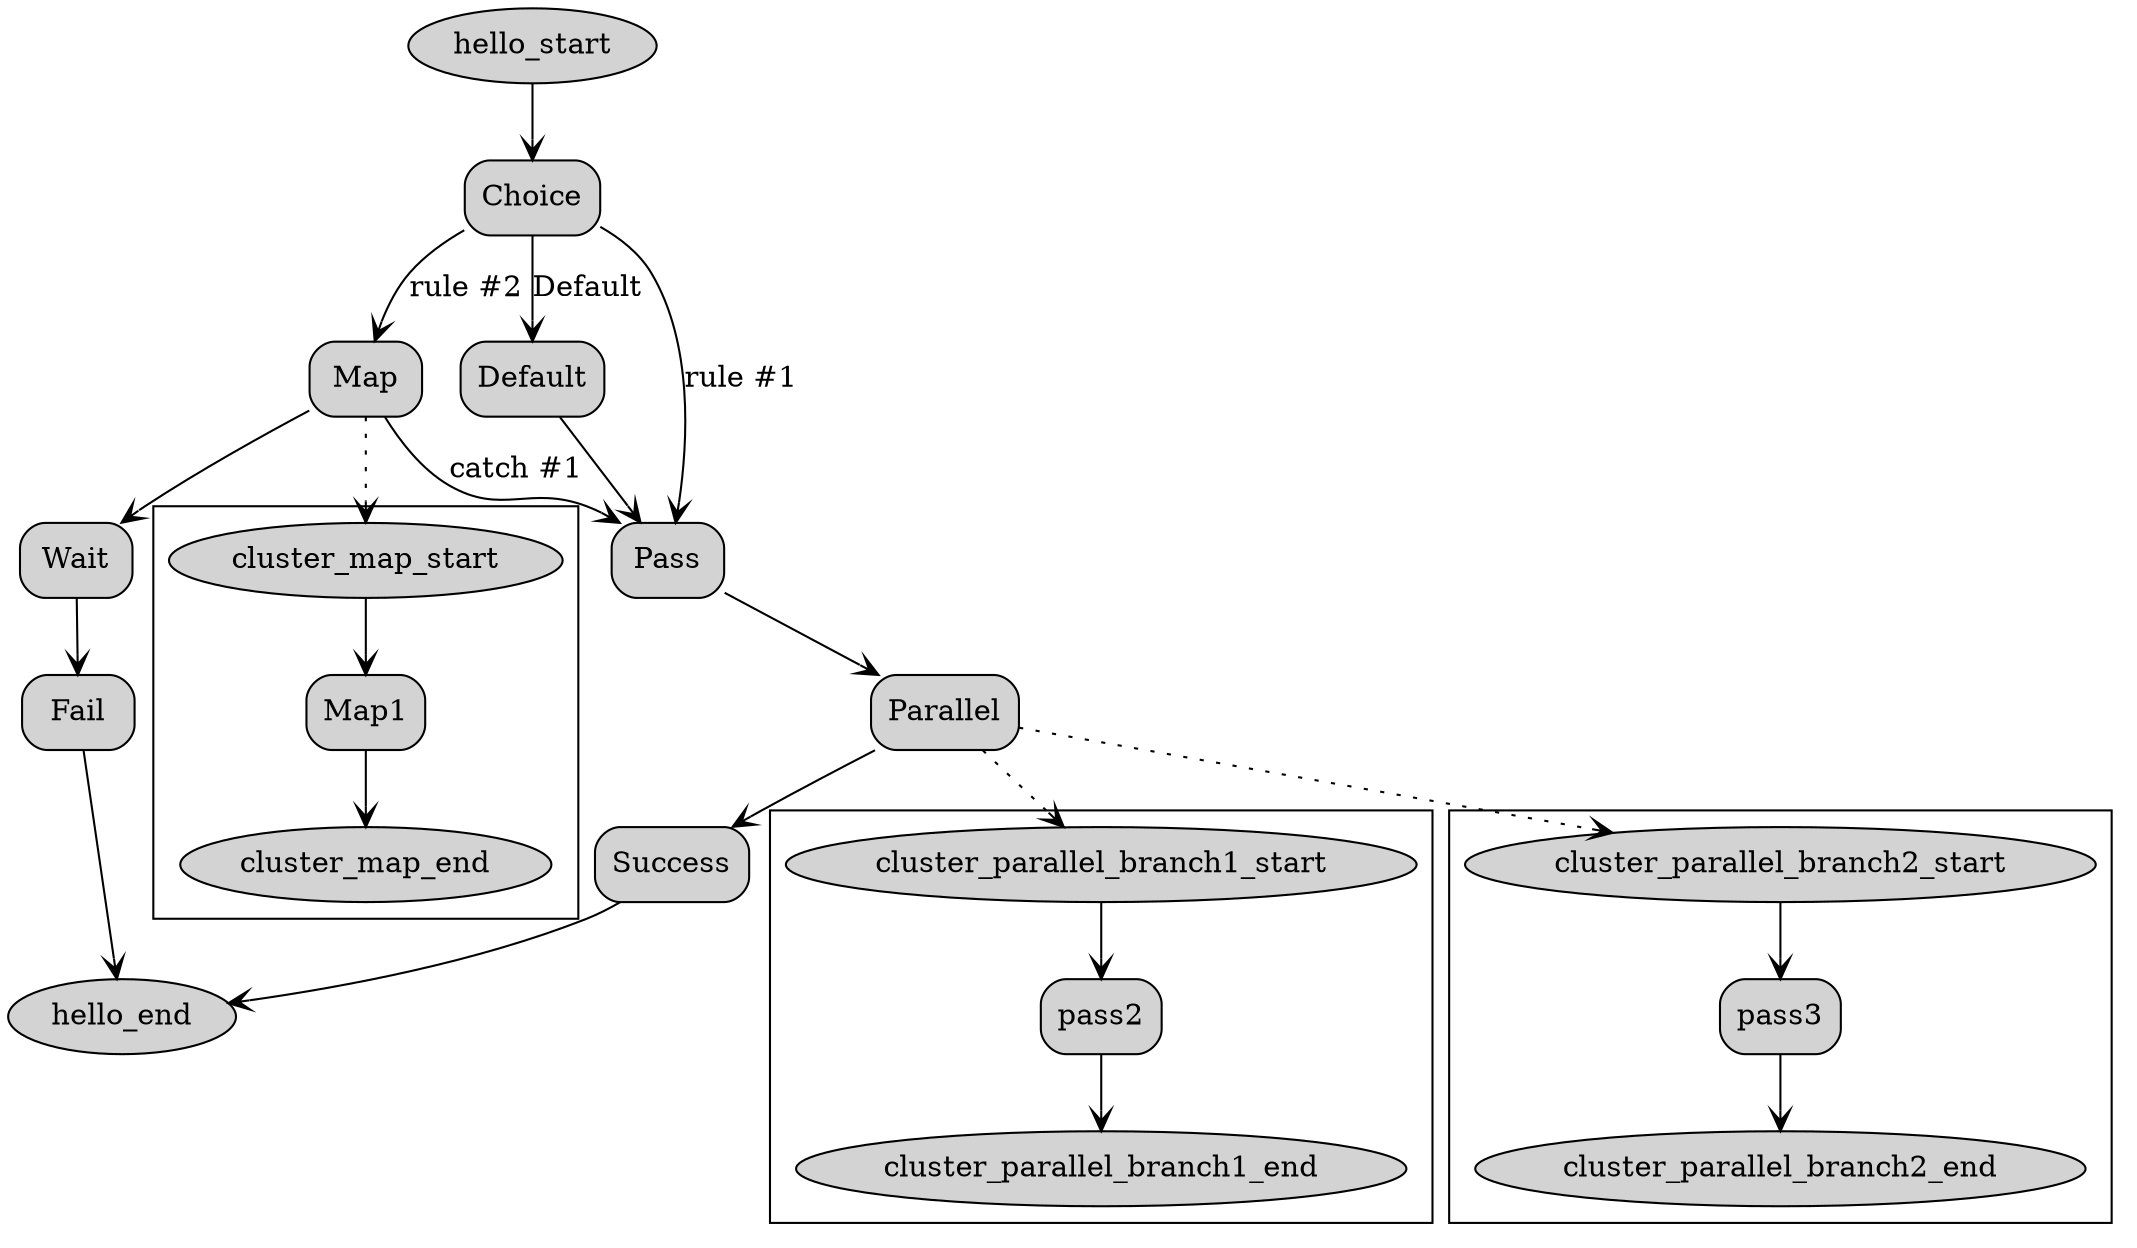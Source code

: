 digraph hello {
	hello_start->Choice[ arrowhead=vee ];
	Pass->Parallel[ arrowhead=vee ];
	Parallel->Success[ arrowhead=vee ];
	cluster_parallel_branch1_start->pass2[ arrowhead=vee ];
	pass2->cluster_parallel_branch1_end[ arrowhead=vee ];
	Parallel->cluster_parallel_branch1_start[ arrowhead=vee, style=dotted ];
	cluster_parallel_branch2_start->pass3[ arrowhead=vee ];
	pass3->cluster_parallel_branch2_end[ arrowhead=vee ];
	Parallel->cluster_parallel_branch2_start[ arrowhead=vee, style=dotted ];
	Success->hello_end[ arrowhead=vee ];
	Map->Wait[ arrowhead=vee ];
	Map->Pass[ arrowhead=vee, label="catch #1" ];
	cluster_map_start->Map1[ arrowhead=vee ];
	Map1->cluster_map_end[ arrowhead=vee ];
	Map->cluster_map_start[ arrowhead=vee, style=dotted ];
	Wait->Fail[ arrowhead=vee ];
	Fail->hello_end[ arrowhead=vee ];
	Choice->Default[ arrowhead=vee, label="Default" ];
	Choice->Pass[ arrowhead=vee, label="rule #1" ];
	Choice->Map[ arrowhead=vee, label="rule #2" ];
	Default->Pass[ arrowhead=vee ];
	subgraph cluster_map {
	Map1 [ shape="box", style="rounded,filled" ];
	cluster_map_end [ shape="ellipse", style="filled" ];
	cluster_map_start [ shape="ellipse", style="filled" ];

}
;
	subgraph cluster_parallel_branch1 {
	cluster_parallel_branch1_end [ shape="ellipse", style="filled" ];
	cluster_parallel_branch1_start [ shape="ellipse", style="filled" ];
	pass2 [ shape="box", style="rounded,filled" ];

}
;
	subgraph cluster_parallel_branch2 {
	cluster_parallel_branch2_end [ shape="ellipse", style="filled" ];
	cluster_parallel_branch2_start [ shape="ellipse", style="filled" ];
	pass3 [ shape="box", style="rounded,filled" ];

}
;
	Choice [ shape="box", style="rounded,filled" ];
	Default [ shape="box", style="rounded,filled" ];
	Fail [ shape="box", style="rounded,filled" ];
	Map [ shape="box", style="rounded,filled" ];
	Parallel [ shape="box", style="rounded,filled" ];
	Pass [ shape="box", style="rounded,filled" ];
	Success [ shape="box", style="rounded,filled" ];
	Wait [ shape="box", style="rounded,filled" ];
	hello_end [ shape="ellipse", style="filled" ];
	hello_start [ shape="ellipse", style="filled" ];

}
